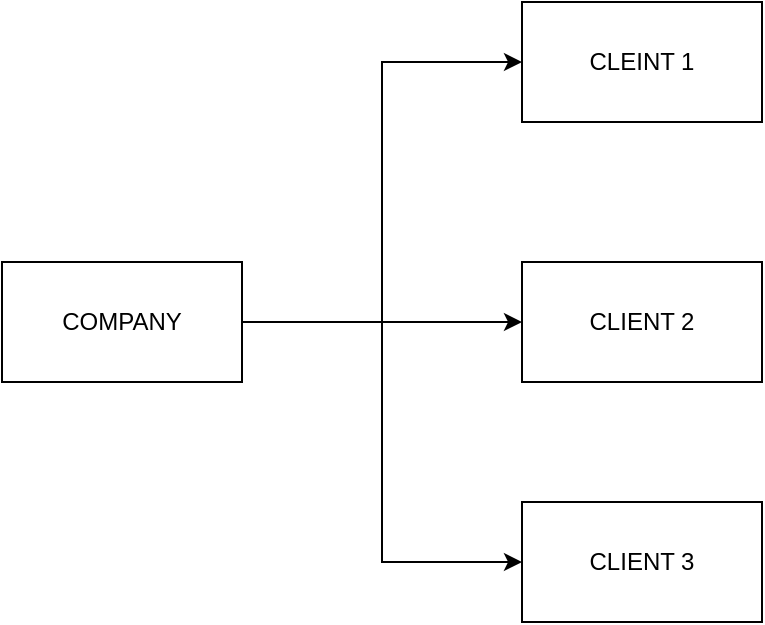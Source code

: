<mxfile version="20.7.4" type="device"><diagram id="xstkpY24rgp1esWoQOoS" name="Page-1"><mxGraphModel dx="833" dy="462" grid="1" gridSize="10" guides="1" tooltips="1" connect="1" arrows="1" fold="1" page="1" pageScale="1" pageWidth="850" pageHeight="1100" math="0" shadow="0"><root><mxCell id="0"/><mxCell id="1" parent="0"/><mxCell id="c9Z-PhH2KsmdzUqW8itJ-5" style="edgeStyle=orthogonalEdgeStyle;rounded=0;orthogonalLoop=1;jettySize=auto;html=1;entryX=0;entryY=0.5;entryDx=0;entryDy=0;" edge="1" parent="1" source="c9Z-PhH2KsmdzUqW8itJ-1" target="c9Z-PhH2KsmdzUqW8itJ-2"><mxGeometry relative="1" as="geometry"/></mxCell><mxCell id="c9Z-PhH2KsmdzUqW8itJ-6" style="edgeStyle=orthogonalEdgeStyle;rounded=0;orthogonalLoop=1;jettySize=auto;html=1;entryX=0;entryY=0.5;entryDx=0;entryDy=0;" edge="1" parent="1" source="c9Z-PhH2KsmdzUqW8itJ-1" target="c9Z-PhH2KsmdzUqW8itJ-3"><mxGeometry relative="1" as="geometry"/></mxCell><mxCell id="c9Z-PhH2KsmdzUqW8itJ-7" style="edgeStyle=orthogonalEdgeStyle;rounded=0;orthogonalLoop=1;jettySize=auto;html=1;entryX=0;entryY=0.5;entryDx=0;entryDy=0;" edge="1" parent="1" source="c9Z-PhH2KsmdzUqW8itJ-1" target="c9Z-PhH2KsmdzUqW8itJ-4"><mxGeometry relative="1" as="geometry"/></mxCell><mxCell id="c9Z-PhH2KsmdzUqW8itJ-1" value="COMPANY&lt;br&gt;" style="rounded=0;whiteSpace=wrap;html=1;" vertex="1" parent="1"><mxGeometry x="260" y="130" width="120" height="60" as="geometry"/></mxCell><mxCell id="c9Z-PhH2KsmdzUqW8itJ-2" value="CLEINT 1" style="rounded=0;whiteSpace=wrap;html=1;" vertex="1" parent="1"><mxGeometry x="520" width="120" height="60" as="geometry"/></mxCell><mxCell id="c9Z-PhH2KsmdzUqW8itJ-3" value="CLIENT 2" style="rounded=0;whiteSpace=wrap;html=1;" vertex="1" parent="1"><mxGeometry x="520" y="130" width="120" height="60" as="geometry"/></mxCell><mxCell id="c9Z-PhH2KsmdzUqW8itJ-4" value="CLIENT 3" style="rounded=0;whiteSpace=wrap;html=1;" vertex="1" parent="1"><mxGeometry x="520" y="250" width="120" height="60" as="geometry"/></mxCell></root></mxGraphModel></diagram></mxfile>